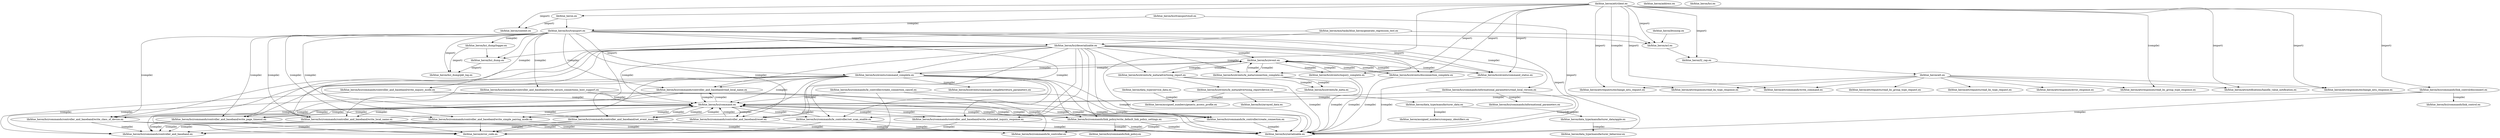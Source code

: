 digraph "Blue Heron" {
  "lib/blue_heron.ex"
  "lib/blue_heron.ex" -> "lib/blue_heron/context.ex" [label="(export)"]
  "lib/blue_heron.ex" -> "lib/blue_heron/hci/transport.ex"
  "lib/blue_heron/hci/transport.ex" -> "lib/blue_heron/acl.ex"
  "lib/blue_heron/acl.ex" -> "lib/blue_heron/l2_cap.ex"
  "lib/blue_heron/l2_cap.ex" -> "lib/blue_heron/att.ex"
  "lib/blue_heron/att.ex" -> "lib/blue_heron/att/commands/write_command.ex"
  "lib/blue_heron/att.ex" -> "lib/blue_heron/att/notifications/handle_value_notification.ex"
  "lib/blue_heron/att.ex" -> "lib/blue_heron/att/requests/exchange_mtu_request.ex"
  "lib/blue_heron/att.ex" -> "lib/blue_heron/att/requests/read_by_group_type_request.ex"
  "lib/blue_heron/att.ex" -> "lib/blue_heron/att/requests/read_by_type_request.ex"
  "lib/blue_heron/att.ex" -> "lib/blue_heron/att/responses/error_response.ex"
  "lib/blue_heron/att.ex" -> "lib/blue_heron/att/responses/exchange_mtu_response.ex"
  "lib/blue_heron/att.ex" -> "lib/blue_heron/att/responses/read_by_group_type_response.ex"
  "lib/blue_heron/att.ex" -> "lib/blue_heron/att/responses/read_by_type_response.ex"
  "lib/blue_heron/hci/transport.ex" -> "lib/blue_heron/hci/commands/controller_and_baseband/read_local_name.ex" [label="(compile)"]
  "lib/blue_heron/hci/commands/controller_and_baseband/read_local_name.ex" -> "lib/blue_heron/error_code.ex"
  "lib/blue_heron/hci/commands/controller_and_baseband/read_local_name.ex" -> "lib/blue_heron/hci/command.ex" [label="(compile)"]
  "lib/blue_heron/hci/command.ex" -> "lib/blue_heron/hci/commands/controller_and_baseband/read_local_name.ex" [label="(compile)"]
  "lib/blue_heron/hci/command.ex" -> "lib/blue_heron/hci/commands/controller_and_baseband/reset.ex" [label="(compile)"]
  "lib/blue_heron/hci/commands/controller_and_baseband/reset.ex" -> "lib/blue_heron/error_code.ex"
  "lib/blue_heron/hci/commands/controller_and_baseband/reset.ex" -> "lib/blue_heron/hci/command.ex" [label="(compile)"]
  "lib/blue_heron/hci/commands/controller_and_baseband/reset.ex" -> "lib/blue_heron/hci/commands/controller_and_baseband.ex" [label="(compile)"]
  "lib/blue_heron/hci/commands/controller_and_baseband/reset.ex" -> "lib/blue_heron/hci/serializable.ex" [label="(compile)"]
  "lib/blue_heron/hci/command.ex" -> "lib/blue_heron/hci/commands/controller_and_baseband/set_event_mask.ex" [label="(compile)"]
  "lib/blue_heron/hci/commands/controller_and_baseband/set_event_mask.ex" -> "lib/blue_heron/error_code.ex"
  "lib/blue_heron/hci/commands/controller_and_baseband/set_event_mask.ex" -> "lib/blue_heron/hci/command.ex" [label="(compile)"]
  "lib/blue_heron/hci/commands/controller_and_baseband/set_event_mask.ex" -> "lib/blue_heron/hci/commands/controller_and_baseband.ex" [label="(compile)"]
  "lib/blue_heron/hci/commands/controller_and_baseband/set_event_mask.ex" -> "lib/blue_heron/hci/serializable.ex" [label="(compile)"]
  "lib/blue_heron/hci/command.ex" -> "lib/blue_heron/hci/commands/controller_and_baseband/write_class_of_device.ex" [label="(compile)"]
  "lib/blue_heron/hci/commands/controller_and_baseband/write_class_of_device.ex" -> "lib/blue_heron/error_code.ex"
  "lib/blue_heron/hci/commands/controller_and_baseband/write_class_of_device.ex" -> "lib/blue_heron/hci/command.ex" [label="(compile)"]
  "lib/blue_heron/hci/commands/controller_and_baseband/write_class_of_device.ex" -> "lib/blue_heron/hci/commands/controller_and_baseband.ex" [label="(compile)"]
  "lib/blue_heron/hci/commands/controller_and_baseband/write_class_of_device.ex" -> "lib/blue_heron/hci/serializable.ex" [label="(compile)"]
  "lib/blue_heron/hci/command.ex" -> "lib/blue_heron/hci/commands/controller_and_baseband/write_extended_inquiry_response.ex" [label="(compile)"]
  "lib/blue_heron/hci/commands/controller_and_baseband/write_extended_inquiry_response.ex" -> "lib/blue_heron/hci/command.ex" [label="(compile)"]
  "lib/blue_heron/hci/commands/controller_and_baseband/write_extended_inquiry_response.ex" -> "lib/blue_heron/hci/commands/controller_and_baseband.ex" [label="(compile)"]
  "lib/blue_heron/hci/commands/controller_and_baseband/write_extended_inquiry_response.ex" -> "lib/blue_heron/hci/serializable.ex" [label="(compile)"]
  "lib/blue_heron/hci/command.ex" -> "lib/blue_heron/hci/commands/controller_and_baseband/write_local_name.ex" [label="(compile)"]
  "lib/blue_heron/hci/commands/controller_and_baseband/write_local_name.ex" -> "lib/blue_heron/error_code.ex"
  "lib/blue_heron/hci/commands/controller_and_baseband/write_local_name.ex" -> "lib/blue_heron/hci/command.ex" [label="(compile)"]
  "lib/blue_heron/hci/commands/controller_and_baseband/write_local_name.ex" -> "lib/blue_heron/hci/commands/controller_and_baseband.ex" [label="(compile)"]
  "lib/blue_heron/hci/commands/controller_and_baseband/write_local_name.ex" -> "lib/blue_heron/hci/serializable.ex" [label="(compile)"]
  "lib/blue_heron/hci/command.ex" -> "lib/blue_heron/hci/commands/controller_and_baseband/write_page_timeout.ex" [label="(compile)"]
  "lib/blue_heron/hci/commands/controller_and_baseband/write_page_timeout.ex" -> "lib/blue_heron/error_code.ex"
  "lib/blue_heron/hci/commands/controller_and_baseband/write_page_timeout.ex" -> "lib/blue_heron/hci/command.ex" [label="(compile)"]
  "lib/blue_heron/hci/commands/controller_and_baseband/write_page_timeout.ex" -> "lib/blue_heron/hci/commands/controller_and_baseband.ex" [label="(compile)"]
  "lib/blue_heron/hci/commands/controller_and_baseband/write_page_timeout.ex" -> "lib/blue_heron/hci/serializable.ex" [label="(compile)"]
  "lib/blue_heron/hci/command.ex" -> "lib/blue_heron/hci/commands/controller_and_baseband/write_simple_pairing_mode.ex" [label="(compile)"]
  "lib/blue_heron/hci/commands/controller_and_baseband/write_simple_pairing_mode.ex" -> "lib/blue_heron/error_code.ex"
  "lib/blue_heron/hci/commands/controller_and_baseband/write_simple_pairing_mode.ex" -> "lib/blue_heron/hci/command.ex" [label="(compile)"]
  "lib/blue_heron/hci/commands/controller_and_baseband/write_simple_pairing_mode.ex" -> "lib/blue_heron/hci/commands/controller_and_baseband.ex" [label="(compile)"]
  "lib/blue_heron/hci/commands/controller_and_baseband/write_simple_pairing_mode.ex" -> "lib/blue_heron/hci/serializable.ex" [label="(compile)"]
  "lib/blue_heron/hci/command.ex" -> "lib/blue_heron/hci/commands/le_controller/create_connection.ex" [label="(compile)"]
  "lib/blue_heron/hci/commands/le_controller/create_connection.ex" -> "lib/blue_heron/hci/command.ex" [label="(compile)"]
  "lib/blue_heron/hci/commands/le_controller/create_connection.ex" -> "lib/blue_heron/hci/commands/le_controller.ex" [label="(compile)"]
  "lib/blue_heron/hci/commands/le_controller/create_connection.ex" -> "lib/blue_heron/hci/serializable.ex" [label="(compile)"]
  "lib/blue_heron/hci/command.ex" -> "lib/blue_heron/hci/commands/le_controller/set_scan_enable.ex" [label="(compile)"]
  "lib/blue_heron/hci/commands/le_controller/set_scan_enable.ex" -> "lib/blue_heron/error_code.ex"
  "lib/blue_heron/hci/commands/le_controller/set_scan_enable.ex" -> "lib/blue_heron/hci/command.ex" [label="(compile)"]
  "lib/blue_heron/hci/commands/le_controller/set_scan_enable.ex" -> "lib/blue_heron/hci/commands/le_controller.ex" [label="(compile)"]
  "lib/blue_heron/hci/commands/le_controller/set_scan_enable.ex" -> "lib/blue_heron/hci/serializable.ex" [label="(compile)"]
  "lib/blue_heron/hci/command.ex" -> "lib/blue_heron/hci/commands/link_policy/write_default_link_policy_settings.ex" [label="(compile)"]
  "lib/blue_heron/hci/commands/link_policy/write_default_link_policy_settings.ex" -> "lib/blue_heron/hci/command.ex" [label="(compile)"]
  "lib/blue_heron/hci/commands/link_policy/write_default_link_policy_settings.ex" -> "lib/blue_heron/hci/commands/link_policy.ex" [label="(compile)"]
  "lib/blue_heron/hci/commands/link_policy/write_default_link_policy_settings.ex" -> "lib/blue_heron/hci/serializable.ex" [label="(compile)"]
  "lib/blue_heron/hci/commands/controller_and_baseband/read_local_name.ex" -> "lib/blue_heron/hci/commands/controller_and_baseband.ex" [label="(compile)"]
  "lib/blue_heron/hci/commands/controller_and_baseband/read_local_name.ex" -> "lib/blue_heron/hci/serializable.ex" [label="(compile)"]
  "lib/blue_heron/hci/transport.ex" -> "lib/blue_heron/hci/commands/controller_and_baseband/reset.ex" [label="(compile)"]
  "lib/blue_heron/hci/transport.ex" -> "lib/blue_heron/hci/commands/controller_and_baseband/set_event_mask.ex" [label="(compile)"]
  "lib/blue_heron/hci/transport.ex" -> "lib/blue_heron/hci/commands/controller_and_baseband/write_class_of_device.ex" [label="(compile)"]
  "lib/blue_heron/hci/transport.ex" -> "lib/blue_heron/hci/commands/controller_and_baseband/write_inquiry_mode.ex" [label="(compile)"]
  "lib/blue_heron/hci/commands/controller_and_baseband/write_inquiry_mode.ex" -> "lib/blue_heron/hci/command.ex" [label="(compile)"]
  "lib/blue_heron/hci/commands/controller_and_baseband/write_inquiry_mode.ex" -> "lib/blue_heron/hci/commands/controller_and_baseband.ex" [label="(compile)"]
  "lib/blue_heron/hci/commands/controller_and_baseband/write_inquiry_mode.ex" -> "lib/blue_heron/hci/serializable.ex" [label="(compile)"]
  "lib/blue_heron/hci/transport.ex" -> "lib/blue_heron/hci/commands/controller_and_baseband/write_local_name.ex" [label="(compile)"]
  "lib/blue_heron/hci/transport.ex" -> "lib/blue_heron/hci/commands/controller_and_baseband/write_page_timeout.ex" [label="(compile)"]
  "lib/blue_heron/hci/transport.ex" -> "lib/blue_heron/hci/commands/controller_and_baseband/write_secure_connections_host_support.ex" [label="(compile)"]
  "lib/blue_heron/hci/commands/controller_and_baseband/write_secure_connections_host_support.ex" -> "lib/blue_heron/hci/command.ex" [label="(compile)"]
  "lib/blue_heron/hci/commands/controller_and_baseband/write_secure_connections_host_support.ex" -> "lib/blue_heron/hci/commands/controller_and_baseband.ex" [label="(compile)"]
  "lib/blue_heron/hci/commands/controller_and_baseband/write_secure_connections_host_support.ex" -> "lib/blue_heron/hci/serializable.ex" [label="(compile)"]
  "lib/blue_heron/hci/transport.ex" -> "lib/blue_heron/hci/commands/controller_and_baseband/write_simple_pairing_mode.ex" [label="(compile)"]
  "lib/blue_heron/hci/transport.ex" -> "lib/blue_heron/hci/commands/informational_parameters/read_local_version.ex" [label="(compile)"]
  "lib/blue_heron/hci/commands/informational_parameters/read_local_version.ex" -> "lib/blue_heron/hci/command.ex" [label="(compile)"]
  "lib/blue_heron/hci/commands/informational_parameters/read_local_version.ex" -> "lib/blue_heron/hci/commands/informational_parameters.ex" [label="(compile)"]
  "lib/blue_heron/hci/commands/informational_parameters/read_local_version.ex" -> "lib/blue_heron/hci/serializable.ex" [label="(compile)"]
  "lib/blue_heron/hci/transport.ex" -> "lib/blue_heron/hci/commands/le_controller/set_scan_enable.ex" [label="(compile)"]
  "lib/blue_heron/hci/transport.ex" -> "lib/blue_heron/hci/deserializable.ex" [label="(export)"]
  "lib/blue_heron/hci/deserializable.ex" -> "lib/blue_heron/hci/command.ex" [label="(compile)"]
  "lib/blue_heron/hci/deserializable.ex" -> "lib/blue_heron/hci/commands/controller_and_baseband/read_local_name.ex"
  "lib/blue_heron/hci/deserializable.ex" -> "lib/blue_heron/hci/commands/controller_and_baseband/reset.ex"
  "lib/blue_heron/hci/deserializable.ex" -> "lib/blue_heron/hci/commands/controller_and_baseband/set_event_mask.ex"
  "lib/blue_heron/hci/deserializable.ex" -> "lib/blue_heron/hci/commands/controller_and_baseband/write_class_of_device.ex"
  "lib/blue_heron/hci/deserializable.ex" -> "lib/blue_heron/hci/commands/controller_and_baseband/write_extended_inquiry_response.ex"
  "lib/blue_heron/hci/deserializable.ex" -> "lib/blue_heron/hci/commands/controller_and_baseband/write_local_name.ex"
  "lib/blue_heron/hci/deserializable.ex" -> "lib/blue_heron/hci/commands/controller_and_baseband/write_page_timeout.ex"
  "lib/blue_heron/hci/deserializable.ex" -> "lib/blue_heron/hci/commands/controller_and_baseband/write_simple_pairing_mode.ex"
  "lib/blue_heron/hci/deserializable.ex" -> "lib/blue_heron/hci/commands/le_controller/create_connection.ex"
  "lib/blue_heron/hci/deserializable.ex" -> "lib/blue_heron/hci/commands/le_controller/set_scan_enable.ex"
  "lib/blue_heron/hci/deserializable.ex" -> "lib/blue_heron/hci/commands/link_policy/write_default_link_policy_settings.ex"
  "lib/blue_heron/hci/deserializable.ex" -> "lib/blue_heron/hci/event.ex" [label="(compile)"]
  "lib/blue_heron/hci/event.ex" -> "lib/blue_heron/hci/events/command_complete.ex" [label="(compile)"]
  "lib/blue_heron/hci/events/command_complete.ex" -> "lib/blue_heron/hci/command.ex" [label="(compile)"]
  "lib/blue_heron/hci/events/command_complete.ex" -> "lib/blue_heron/hci/commands/controller_and_baseband/read_local_name.ex"
  "lib/blue_heron/hci/events/command_complete.ex" -> "lib/blue_heron/hci/commands/controller_and_baseband/reset.ex"
  "lib/blue_heron/hci/events/command_complete.ex" -> "lib/blue_heron/hci/commands/controller_and_baseband/set_event_mask.ex"
  "lib/blue_heron/hci/events/command_complete.ex" -> "lib/blue_heron/hci/commands/controller_and_baseband/write_class_of_device.ex"
  "lib/blue_heron/hci/events/command_complete.ex" -> "lib/blue_heron/hci/commands/controller_and_baseband/write_extended_inquiry_response.ex"
  "lib/blue_heron/hci/events/command_complete.ex" -> "lib/blue_heron/hci/commands/controller_and_baseband/write_local_name.ex"
  "lib/blue_heron/hci/events/command_complete.ex" -> "lib/blue_heron/hci/commands/controller_and_baseband/write_page_timeout.ex"
  "lib/blue_heron/hci/events/command_complete.ex" -> "lib/blue_heron/hci/commands/controller_and_baseband/write_simple_pairing_mode.ex"
  "lib/blue_heron/hci/events/command_complete.ex" -> "lib/blue_heron/hci/commands/le_controller/create_connection.ex"
  "lib/blue_heron/hci/events/command_complete.ex" -> "lib/blue_heron/hci/commands/le_controller/set_scan_enable.ex"
  "lib/blue_heron/hci/events/command_complete.ex" -> "lib/blue_heron/hci/commands/link_policy/write_default_link_policy_settings.ex"
  "lib/blue_heron/hci/events/command_complete.ex" -> "lib/blue_heron/hci/event.ex" [label="(compile)"]
  "lib/blue_heron/hci/events/command_complete.ex" -> "lib/blue_heron/hci/events/command_complete/return_parameters.ex" [label="(compile)"]
  "lib/blue_heron/hci/events/command_complete.ex" -> "lib/blue_heron/hci/serializable.ex" [label="(compile)"]
  "lib/blue_heron/hci/event.ex" -> "lib/blue_heron/hci/events/command_status.ex" [label="(compile)"]
  "lib/blue_heron/hci/events/command_status.ex" -> "lib/blue_heron/hci/event.ex" [label="(compile)"]
  "lib/blue_heron/hci/events/command_status.ex" -> "lib/blue_heron/hci/serializable.ex" [label="(compile)"]
  "lib/blue_heron/hci/event.ex" -> "lib/blue_heron/hci/events/disconnection_complete.ex" [label="(compile)"]
  "lib/blue_heron/hci/events/disconnection_complete.ex" -> "lib/blue_heron/hci/event.ex" [label="(compile)"]
  "lib/blue_heron/hci/events/disconnection_complete.ex" -> "lib/blue_heron/hci/serializable.ex" [label="(compile)"]
  "lib/blue_heron/hci/event.ex" -> "lib/blue_heron/hci/events/inquiry_complete.ex" [label="(compile)"]
  "lib/blue_heron/hci/events/inquiry_complete.ex" -> "lib/blue_heron/hci/event.ex" [label="(compile)"]
  "lib/blue_heron/hci/events/inquiry_complete.ex" -> "lib/blue_heron/hci/serializable.ex" [label="(compile)"]
  "lib/blue_heron/hci/event.ex" -> "lib/blue_heron/hci/events/le_meta/advertising_report.ex" [label="(compile)"]
  "lib/blue_heron/hci/events/le_meta/advertising_report.ex" -> "lib/blue_heron/hci/event.ex" [label="(compile)"]
  "lib/blue_heron/hci/events/le_meta/advertising_report.ex" -> "lib/blue_heron/hci/events/le_meta.ex" [label="(compile)"]
  "lib/blue_heron/hci/events/le_meta/advertising_report.ex" -> "lib/blue_heron/hci/events/le_meta/advertising_report/device.ex"
  "lib/blue_heron/hci/events/le_meta/advertising_report/device.ex" -> "lib/blue_heron/assigned_numbers/generic_access_profile.ex" [label="(compile)"]
  "lib/blue_heron/hci/events/le_meta/advertising_report/device.ex" -> "lib/blue_heron/data_type/manufacturer_data.ex"
  "lib/blue_heron/data_type/manufacturer_data.ex" -> "lib/blue_heron/assigned_numbers/company_identifiers.ex" [label="(compile)"]
  "lib/blue_heron/data_type/manufacturer_data.ex" -> "lib/blue_heron/data_type/manufacturer_data/apple.ex" [label="(compile)"]
  "lib/blue_heron/data_type/manufacturer_data/apple.ex" -> "lib/blue_heron/data_type/manufacturer_behaviour.ex" [label="(compile)"]
  "lib/blue_heron/hci/events/le_meta/advertising_report/device.ex" -> "lib/blue_heron/hci/arrayed_data.ex"
  "lib/blue_heron/hci/events/le_meta/advertising_report.ex" -> "lib/blue_heron/hci/serializable.ex" [label="(compile)"]
  "lib/blue_heron/hci/event.ex" -> "lib/blue_heron/hci/events/le_meta/connection_complete.ex" [label="(compile)"]
  "lib/blue_heron/hci/events/le_meta/connection_complete.ex" -> "lib/blue_heron/hci/event.ex" [label="(compile)"]
  "lib/blue_heron/hci/events/le_meta/connection_complete.ex" -> "lib/blue_heron/hci/events/le_meta.ex" [label="(compile)"]
  "lib/blue_heron/hci/events/le_meta/connection_complete.ex" -> "lib/blue_heron/hci/serializable.ex" [label="(compile)"]
  "lib/blue_heron/hci/deserializable.ex" -> "lib/blue_heron/hci/events/command_complete.ex"
  "lib/blue_heron/hci/deserializable.ex" -> "lib/blue_heron/hci/events/command_status.ex"
  "lib/blue_heron/hci/deserializable.ex" -> "lib/blue_heron/hci/events/disconnection_complete.ex"
  "lib/blue_heron/hci/deserializable.ex" -> "lib/blue_heron/hci/events/inquiry_complete.ex"
  "lib/blue_heron/hci/deserializable.ex" -> "lib/blue_heron/hci/events/le_meta/advertising_report.ex"
  "lib/blue_heron/hci/deserializable.ex" -> "lib/blue_heron/hci/events/le_meta/connection_complete.ex"
  "lib/blue_heron/hci/transport.ex" -> "lib/blue_heron/hci/events/command_complete.ex" [label="(export)"]
  "lib/blue_heron/hci/transport.ex" -> "lib/blue_heron/hci/events/command_status.ex" [label="(export)"]
  "lib/blue_heron/hci/transport.ex" -> "lib/blue_heron/hci/serializable.ex" [label="(export)"]
  "lib/blue_heron/hci/transport.ex" -> "lib/blue_heron/hci_dump.ex"
  "lib/blue_heron/hci_dump.ex" -> "lib/blue_heron/hci_dump/pkt_log.ex" [label="(export)"]
  "lib/blue_heron/hci/transport.ex" -> "lib/blue_heron/hci_dump/logger.ex" [label="(compile)"]
  "lib/blue_heron/hci_dump/logger.ex" -> "lib/blue_heron/hci_dump.ex"
  "lib/blue_heron/hci_dump/logger.ex" -> "lib/blue_heron/hci_dump/pkt_log.ex" [label="(export)"]
  "lib/blue_heron/hci/transport.ex" -> "lib/blue_heron/hci_dump/pkt_log.ex" [label="(export)"]
  "lib/blue_heron/acl.ex"
  "lib/blue_heron/address.ex"
  "lib/blue_heron/assigned_numbers/company_identifiers.ex"
  "lib/blue_heron/assigned_numbers/generic_access_profile.ex"
  "lib/blue_heron/att.ex"
  "lib/blue_heron/att/client.ex"
  "lib/blue_heron/att/client.ex" -> "lib/blue_heron.ex"
  "lib/blue_heron/att/client.ex" -> "lib/blue_heron/acl.ex" [label="(export)"]
  "lib/blue_heron/att/client.ex" -> "lib/blue_heron/att/commands/write_command.ex" [label="(export)"]
  "lib/blue_heron/att/client.ex" -> "lib/blue_heron/att/notifications/handle_value_notification.ex" [label="(export)"]
  "lib/blue_heron/att/client.ex" -> "lib/blue_heron/att/requests/exchange_mtu_request.ex" [label="(export)"]
  "lib/blue_heron/att/client.ex" -> "lib/blue_heron/att/responses/exchange_mtu_response.ex" [label="(export)"]
  "lib/blue_heron/att/client.ex" -> "lib/blue_heron/att/responses/read_by_group_type_response.ex" [label="(compile)"]
  "lib/blue_heron/att/client.ex" -> "lib/blue_heron/att/responses/read_by_type_response.ex" [label="(compile)"]
  "lib/blue_heron/att/client.ex" -> "lib/blue_heron/context.ex" [label="(export)"]
  "lib/blue_heron/att/client.ex" -> "lib/blue_heron/hci/commands/le_controller/create_connection.ex" [label="(compile)"]
  "lib/blue_heron/att/client.ex" -> "lib/blue_heron/hci/commands/link_control/disconnect.ex" [label="(export)"]
  "lib/blue_heron/hci/commands/link_control/disconnect.ex" -> "lib/blue_heron/hci/command.ex" [label="(compile)"]
  "lib/blue_heron/hci/commands/link_control/disconnect.ex" -> "lib/blue_heron/hci/commands/link_control.ex" [label="(compile)"]
  "lib/blue_heron/hci/commands/link_control/disconnect.ex" -> "lib/blue_heron/hci/serializable.ex" [label="(compile)"]
  "lib/blue_heron/att/client.ex" -> "lib/blue_heron/hci/events/command_status.ex" [label="(export)"]
  "lib/blue_heron/att/client.ex" -> "lib/blue_heron/hci/events/disconnection_complete.ex" [label="(export)"]
  "lib/blue_heron/att/client.ex" -> "lib/blue_heron/hci/events/le_meta/connection_complete.ex" [label="(export)"]
  "lib/blue_heron/att/client.ex" -> "lib/blue_heron/l2_cap.ex" [label="(export)"]
  "lib/blue_heron/att/commands/write_command.ex"
  "lib/blue_heron/att/notifications/handle_value_notification.ex"
  "lib/blue_heron/att/requests/exchange_mtu_request.ex"
  "lib/blue_heron/att/requests/read_by_group_type_request.ex"
  "lib/blue_heron/att/requests/read_by_type_request.ex"
  "lib/blue_heron/att/responses/error_response.ex"
  "lib/blue_heron/att/responses/exchange_mtu_response.ex"
  "lib/blue_heron/att/responses/read_by_group_type_response.ex"
  "lib/blue_heron/att/responses/read_by_type_response.ex"
  "lib/blue_heron/btsnoop.ex"
  "lib/blue_heron/btsnoop.ex" -> "lib/blue_heron/acl.ex"
  "lib/blue_heron/context.ex"
  "lib/blue_heron/data_type/manufacturer_behaviour.ex"
  "lib/blue_heron/data_type/manufacturer_data.ex"
  "lib/blue_heron/data_type/manufacturer_data/apple.ex"
  "lib/blue_heron/data_type/service_data.ex"
  "lib/blue_heron/data_type/service_data.ex" -> "lib/blue_heron/assigned_numbers/generic_access_profile.ex" [label="(compile)"]
  "lib/blue_heron/error_code.ex"
  "lib/blue_heron/hci.ex"
  "lib/blue_heron/hci/arrayed_data.ex"
  "lib/blue_heron/hci/command.ex"
  "lib/blue_heron/hci/commands/controller_and_baseband.ex"
  "lib/blue_heron/hci/commands/controller_and_baseband/read_local_name.ex"
  "lib/blue_heron/hci/commands/controller_and_baseband/reset.ex"
  "lib/blue_heron/hci/commands/controller_and_baseband/set_event_mask.ex"
  "lib/blue_heron/hci/commands/controller_and_baseband/write_class_of_device.ex"
  "lib/blue_heron/hci/commands/controller_and_baseband/write_extended_inquiry_response.ex"
  "lib/blue_heron/hci/commands/controller_and_baseband/write_inquiry_mode.ex"
  "lib/blue_heron/hci/commands/controller_and_baseband/write_local_name.ex"
  "lib/blue_heron/hci/commands/controller_and_baseband/write_page_timeout.ex"
  "lib/blue_heron/hci/commands/controller_and_baseband/write_secure_connections_host_support.ex"
  "lib/blue_heron/hci/commands/controller_and_baseband/write_simple_pairing_mode.ex"
  "lib/blue_heron/hci/commands/informational_parameters.ex"
  "lib/blue_heron/hci/commands/informational_parameters/read_local_version.ex"
  "lib/blue_heron/hci/commands/le_controller.ex"
  "lib/blue_heron/hci/commands/le_controller/create_connection.ex"
  "lib/blue_heron/hci/commands/le_controller/create_connection_cancel.ex"
  "lib/blue_heron/hci/commands/le_controller/create_connection_cancel.ex" -> "lib/blue_heron/error_code.ex"
  "lib/blue_heron/hci/commands/le_controller/create_connection_cancel.ex" -> "lib/blue_heron/hci/command.ex" [label="(compile)"]
  "lib/blue_heron/hci/commands/le_controller/create_connection_cancel.ex" -> "lib/blue_heron/hci/commands/le_controller.ex" [label="(compile)"]
  "lib/blue_heron/hci/commands/le_controller/create_connection_cancel.ex" -> "lib/blue_heron/hci/serializable.ex" [label="(compile)"]
  "lib/blue_heron/hci/commands/le_controller/set_scan_enable.ex"
  "lib/blue_heron/hci/commands/link_control.ex"
  "lib/blue_heron/hci/commands/link_control/disconnect.ex"
  "lib/blue_heron/hci/commands/link_policy.ex"
  "lib/blue_heron/hci/commands/link_policy/write_default_link_policy_settings.ex"
  "lib/blue_heron/hci/deserializable.ex"
  "lib/blue_heron/hci/event.ex"
  "lib/blue_heron/hci/events/command_complete.ex"
  "lib/blue_heron/hci/events/command_complete/return_parameters.ex"
  "lib/blue_heron/hci/events/command_status.ex"
  "lib/blue_heron/hci/events/disconnection_complete.ex"
  "lib/blue_heron/hci/events/inquiry_complete.ex"
  "lib/blue_heron/hci/events/le_meta.ex"
  "lib/blue_heron/hci/events/le_meta/advertising_report.ex"
  "lib/blue_heron/hci/events/le_meta/advertising_report/device.ex"
  "lib/blue_heron/hci/events/le_meta/connection_complete.ex"
  "lib/blue_heron/hci/serializable.ex"
  "lib/blue_heron/hci/transport.ex"
  "lib/blue_heron/hci/transport/null.ex"
  "lib/blue_heron/hci/transport/null.ex" -> "lib/blue_heron/hci/serializable.ex" [label="(export)"]
  "lib/blue_heron/hci/transport/null.ex" -> "lib/blue_heron/hci/transport.ex" [label="(compile)"]
  "lib/blue_heron/hci_dump.ex"
  "lib/blue_heron/hci_dump/logger.ex"
  "lib/blue_heron/hci_dump/pkt_log.ex"
  "lib/blue_heron/l2_cap.ex"
  "lib/blue_heron/mix/tasks/blue_heron/generate_regression_test.ex"
  "lib/blue_heron/mix/tasks/blue_heron/generate_regression_test.ex" -> "lib/blue_heron/acl.ex"
  "lib/blue_heron/mix/tasks/blue_heron/generate_regression_test.ex" -> "lib/blue_heron/hci/deserializable.ex"
  "lib/blue_heron/mix/tasks/blue_heron/generate_regression_test.ex" -> "lib/blue_heron/hci_dump.ex"
}
